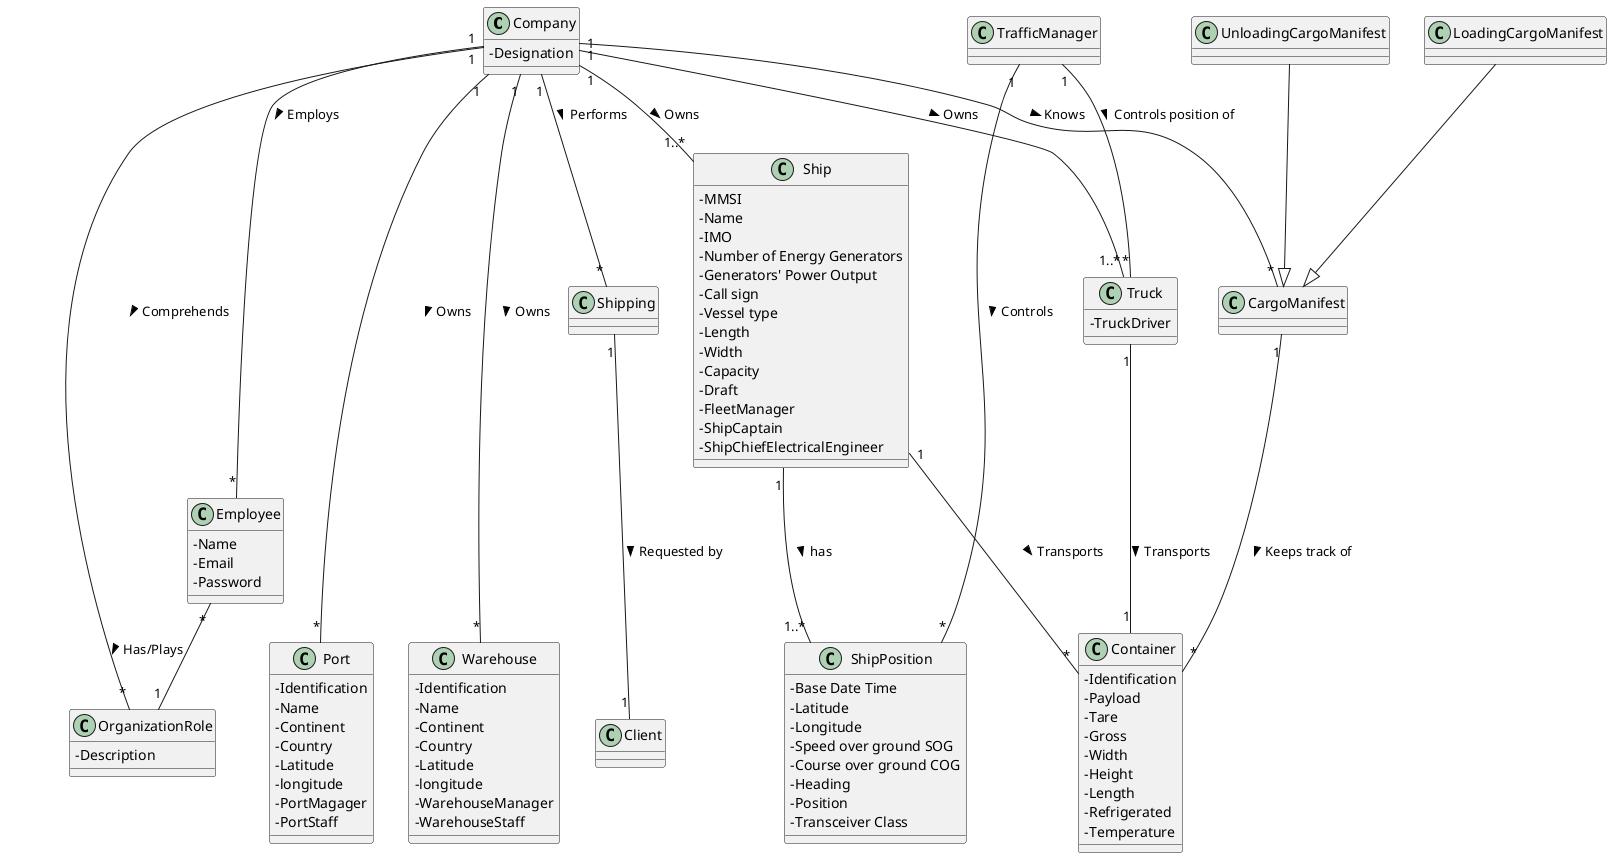 @startuml
'https://plantuml.com/class-diagram

skinparam classAttributeIconSize 0

class Company {
-Designation
}

class Container {
-Identification
-Payload
-Tare
-Gross
-Width
-Height
-Length
-Refrigerated
-Temperature
}

class Ship {
-MMSI
-Name
-IMO
-Number of Energy Generators
-Generators' Power Output
-Call sign
-Vessel type
-Length
-Width
-Capacity
-Draft
-FleetManager
-ShipCaptain
-ShipChiefElectricalEngineer
}

class ShipPosition {
-Base Date Time
-Latitude
-Longitude
-Speed over ground SOG
-Course over ground COG
-Heading
-Position
-Transceiver Class
}

class Truck {
-TruckDriver
}

class Client

class Port {
-Identification
-Name
-Continent
-Country
-Latitude
-longitude
-PortMagager
-PortStaff
}

class Warehouse {
-Identification
-Name
-Continent
-Country
-Latitude
-longitude
-WarehouseManager
-WarehouseStaff
}

class Employee {
-Name
-Email
-Password
}

class OrganizationRole {
-Description
}

class TrafficManager

class CargoManifest

class UnloadingCargoManifest

class LoadingCargoManifest

Company "1" -- "*" Shipping : Performs >
Company "1" -- "1..*" Ship : Owns >
Company "1" -- "1..*" Truck : Owns >
Company "1" --- "*" Port : Owns >
Company "1" --- "*" Warehouse : Owns >
Company "1" -- "*" Employee : Employs >
Company "1" -- "*" CargoManifest : Knows >
Company "1" --- "*" OrganizationRole : Comprehends >
Employee "*" - "1" OrganizationRole : Has/Plays >
Shipping "1" -- "1" Client : Requested by >
Ship "1" -- "*" Container : Transports >
Ship "1" -- "1..*" ShipPosition : has >
TrafficManager "1" - "*" ShipPosition : Controls >
TrafficManager "1" -- "*" Truck : Controls position of >
Truck "1" -- "1" Container : Transports >
UnloadingCargoManifest --|> CargoManifest
LoadingCargoManifest --|> CargoManifest
CargoManifest "1" -- "*" Container : Keeps track of >

@enduml